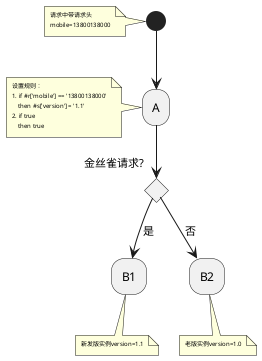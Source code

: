@startuml
note left
请求中带请求头
mobile=13800138000
end note
(*)  --> "A"
note left
设置规则：
# if #r['mobile'] == '13800138000'
    then #s['version'] = '1.1'
# if true
    then true
end note
If "金丝雀请求?" then
--> [是] "B1"
note bottom
    新发版实例version=1.1
end note
else
--> [否] "B2"
note bottom
    老版实例version=1.0
end note
Endif

skinparam note {
    fontSize 6
}
@enduml